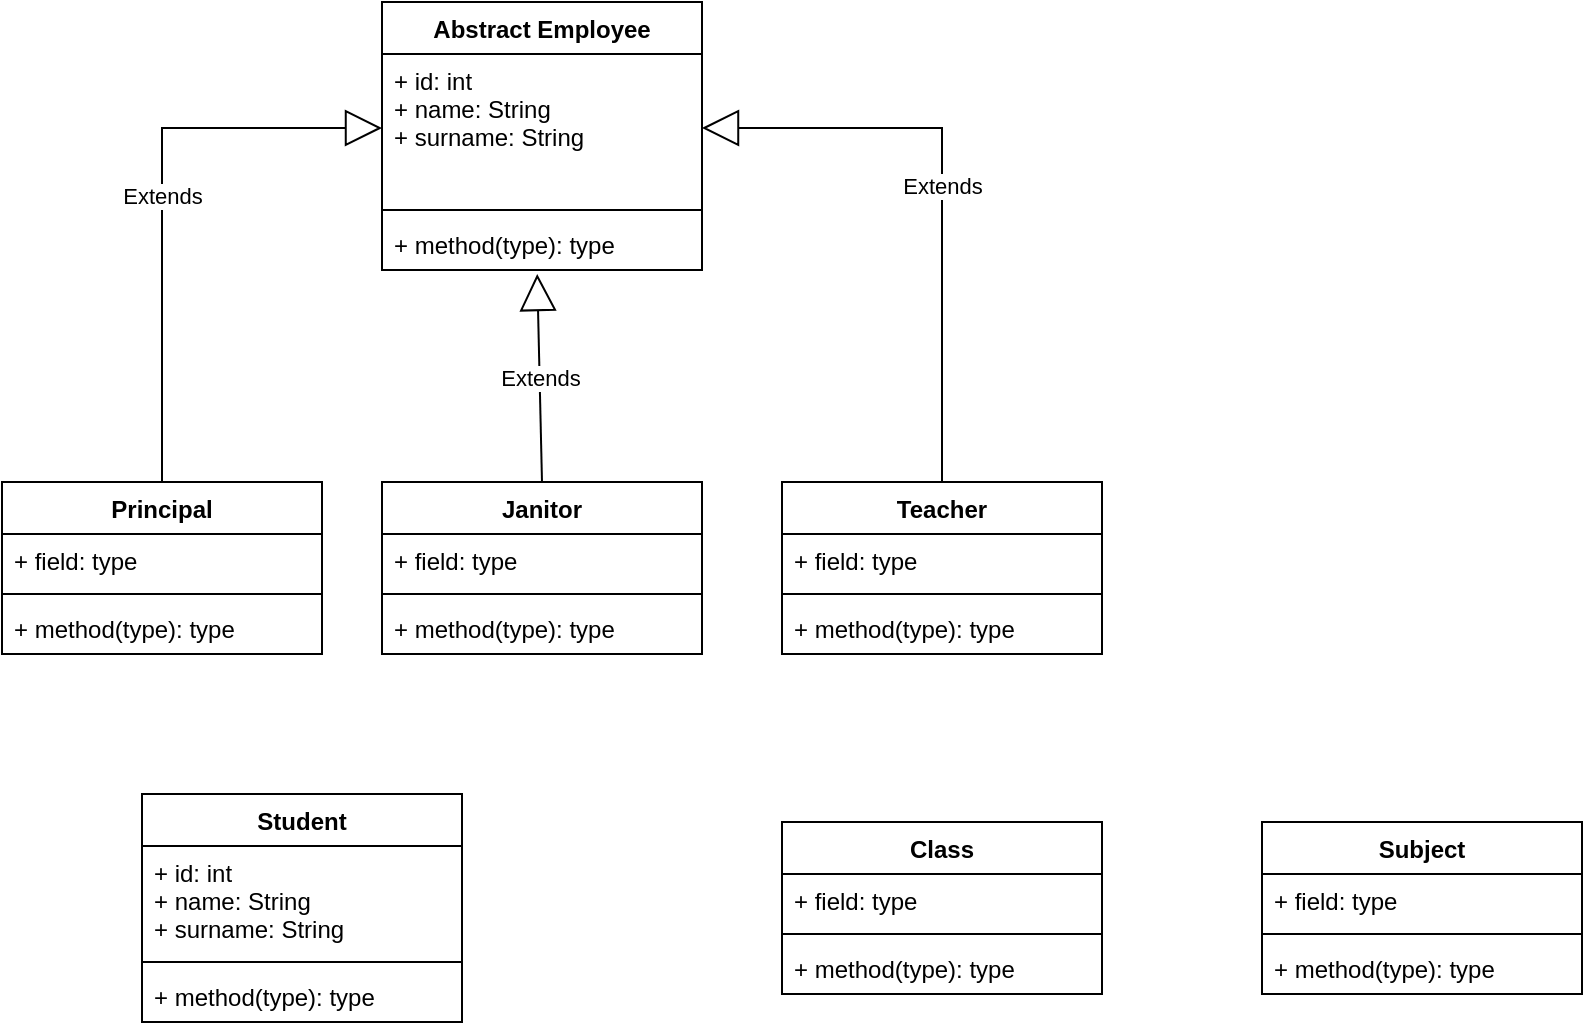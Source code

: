 <mxfile version="17.4.2" type="github">
  <diagram id="6AN_cO40GWESGTeyeJxN" name="Page-1">
    <mxGraphModel dx="920" dy="494" grid="1" gridSize="10" guides="1" tooltips="1" connect="1" arrows="1" fold="1" page="1" pageScale="1" pageWidth="827" pageHeight="1169" math="0" shadow="0">
      <root>
        <mxCell id="0" />
        <mxCell id="1" parent="0" />
        <mxCell id="7ud-lGu6QX58xXRVe8F9-2" value="Abstract Employee" style="swimlane;fontStyle=1;align=center;verticalAlign=top;childLayout=stackLayout;horizontal=1;startSize=26;horizontalStack=0;resizeParent=1;resizeParentMax=0;resizeLast=0;collapsible=1;marginBottom=0;" vertex="1" parent="1">
          <mxGeometry x="200" y="30" width="160" height="134" as="geometry" />
        </mxCell>
        <mxCell id="7ud-lGu6QX58xXRVe8F9-3" value="+ id: int&#xa;+ name: String&#xa;+ surname: String" style="text;strokeColor=none;fillColor=none;align=left;verticalAlign=top;spacingLeft=4;spacingRight=4;overflow=hidden;rotatable=0;points=[[0,0.5],[1,0.5]];portConstraint=eastwest;" vertex="1" parent="7ud-lGu6QX58xXRVe8F9-2">
          <mxGeometry y="26" width="160" height="74" as="geometry" />
        </mxCell>
        <mxCell id="7ud-lGu6QX58xXRVe8F9-4" value="" style="line;strokeWidth=1;fillColor=none;align=left;verticalAlign=middle;spacingTop=-1;spacingLeft=3;spacingRight=3;rotatable=0;labelPosition=right;points=[];portConstraint=eastwest;" vertex="1" parent="7ud-lGu6QX58xXRVe8F9-2">
          <mxGeometry y="100" width="160" height="8" as="geometry" />
        </mxCell>
        <mxCell id="7ud-lGu6QX58xXRVe8F9-5" value="+ method(type): type" style="text;strokeColor=none;fillColor=none;align=left;verticalAlign=top;spacingLeft=4;spacingRight=4;overflow=hidden;rotatable=0;points=[[0,0.5],[1,0.5]];portConstraint=eastwest;" vertex="1" parent="7ud-lGu6QX58xXRVe8F9-2">
          <mxGeometry y="108" width="160" height="26" as="geometry" />
        </mxCell>
        <mxCell id="7ud-lGu6QX58xXRVe8F9-6" value="Principal" style="swimlane;fontStyle=1;align=center;verticalAlign=top;childLayout=stackLayout;horizontal=1;startSize=26;horizontalStack=0;resizeParent=1;resizeParentMax=0;resizeLast=0;collapsible=1;marginBottom=0;" vertex="1" parent="1">
          <mxGeometry x="10" y="270" width="160" height="86" as="geometry" />
        </mxCell>
        <mxCell id="7ud-lGu6QX58xXRVe8F9-7" value="+ field: type" style="text;strokeColor=none;fillColor=none;align=left;verticalAlign=top;spacingLeft=4;spacingRight=4;overflow=hidden;rotatable=0;points=[[0,0.5],[1,0.5]];portConstraint=eastwest;" vertex="1" parent="7ud-lGu6QX58xXRVe8F9-6">
          <mxGeometry y="26" width="160" height="26" as="geometry" />
        </mxCell>
        <mxCell id="7ud-lGu6QX58xXRVe8F9-8" value="" style="line;strokeWidth=1;fillColor=none;align=left;verticalAlign=middle;spacingTop=-1;spacingLeft=3;spacingRight=3;rotatable=0;labelPosition=right;points=[];portConstraint=eastwest;" vertex="1" parent="7ud-lGu6QX58xXRVe8F9-6">
          <mxGeometry y="52" width="160" height="8" as="geometry" />
        </mxCell>
        <mxCell id="7ud-lGu6QX58xXRVe8F9-9" value="+ method(type): type" style="text;strokeColor=none;fillColor=none;align=left;verticalAlign=top;spacingLeft=4;spacingRight=4;overflow=hidden;rotatable=0;points=[[0,0.5],[1,0.5]];portConstraint=eastwest;" vertex="1" parent="7ud-lGu6QX58xXRVe8F9-6">
          <mxGeometry y="60" width="160" height="26" as="geometry" />
        </mxCell>
        <mxCell id="7ud-lGu6QX58xXRVe8F9-10" value="Janitor" style="swimlane;fontStyle=1;align=center;verticalAlign=top;childLayout=stackLayout;horizontal=1;startSize=26;horizontalStack=0;resizeParent=1;resizeParentMax=0;resizeLast=0;collapsible=1;marginBottom=0;" vertex="1" parent="1">
          <mxGeometry x="200" y="270" width="160" height="86" as="geometry" />
        </mxCell>
        <mxCell id="7ud-lGu6QX58xXRVe8F9-11" value="+ field: type" style="text;strokeColor=none;fillColor=none;align=left;verticalAlign=top;spacingLeft=4;spacingRight=4;overflow=hidden;rotatable=0;points=[[0,0.5],[1,0.5]];portConstraint=eastwest;" vertex="1" parent="7ud-lGu6QX58xXRVe8F9-10">
          <mxGeometry y="26" width="160" height="26" as="geometry" />
        </mxCell>
        <mxCell id="7ud-lGu6QX58xXRVe8F9-12" value="" style="line;strokeWidth=1;fillColor=none;align=left;verticalAlign=middle;spacingTop=-1;spacingLeft=3;spacingRight=3;rotatable=0;labelPosition=right;points=[];portConstraint=eastwest;" vertex="1" parent="7ud-lGu6QX58xXRVe8F9-10">
          <mxGeometry y="52" width="160" height="8" as="geometry" />
        </mxCell>
        <mxCell id="7ud-lGu6QX58xXRVe8F9-13" value="+ method(type): type" style="text;strokeColor=none;fillColor=none;align=left;verticalAlign=top;spacingLeft=4;spacingRight=4;overflow=hidden;rotatable=0;points=[[0,0.5],[1,0.5]];portConstraint=eastwest;" vertex="1" parent="7ud-lGu6QX58xXRVe8F9-10">
          <mxGeometry y="60" width="160" height="26" as="geometry" />
        </mxCell>
        <mxCell id="7ud-lGu6QX58xXRVe8F9-14" value="Teacher" style="swimlane;fontStyle=1;align=center;verticalAlign=top;childLayout=stackLayout;horizontal=1;startSize=26;horizontalStack=0;resizeParent=1;resizeParentMax=0;resizeLast=0;collapsible=1;marginBottom=0;" vertex="1" parent="1">
          <mxGeometry x="400" y="270" width="160" height="86" as="geometry" />
        </mxCell>
        <mxCell id="7ud-lGu6QX58xXRVe8F9-15" value="+ field: type" style="text;strokeColor=none;fillColor=none;align=left;verticalAlign=top;spacingLeft=4;spacingRight=4;overflow=hidden;rotatable=0;points=[[0,0.5],[1,0.5]];portConstraint=eastwest;" vertex="1" parent="7ud-lGu6QX58xXRVe8F9-14">
          <mxGeometry y="26" width="160" height="26" as="geometry" />
        </mxCell>
        <mxCell id="7ud-lGu6QX58xXRVe8F9-16" value="" style="line;strokeWidth=1;fillColor=none;align=left;verticalAlign=middle;spacingTop=-1;spacingLeft=3;spacingRight=3;rotatable=0;labelPosition=right;points=[];portConstraint=eastwest;" vertex="1" parent="7ud-lGu6QX58xXRVe8F9-14">
          <mxGeometry y="52" width="160" height="8" as="geometry" />
        </mxCell>
        <mxCell id="7ud-lGu6QX58xXRVe8F9-17" value="+ method(type): type" style="text;strokeColor=none;fillColor=none;align=left;verticalAlign=top;spacingLeft=4;spacingRight=4;overflow=hidden;rotatable=0;points=[[0,0.5],[1,0.5]];portConstraint=eastwest;" vertex="1" parent="7ud-lGu6QX58xXRVe8F9-14">
          <mxGeometry y="60" width="160" height="26" as="geometry" />
        </mxCell>
        <mxCell id="7ud-lGu6QX58xXRVe8F9-18" value="Student" style="swimlane;fontStyle=1;align=center;verticalAlign=top;childLayout=stackLayout;horizontal=1;startSize=26;horizontalStack=0;resizeParent=1;resizeParentMax=0;resizeLast=0;collapsible=1;marginBottom=0;" vertex="1" parent="1">
          <mxGeometry x="80" y="426" width="160" height="114" as="geometry" />
        </mxCell>
        <mxCell id="7ud-lGu6QX58xXRVe8F9-19" value="+ id: int&#xa;+ name: String&#xa;+ surname: String" style="text;strokeColor=none;fillColor=none;align=left;verticalAlign=top;spacingLeft=4;spacingRight=4;overflow=hidden;rotatable=0;points=[[0,0.5],[1,0.5]];portConstraint=eastwest;" vertex="1" parent="7ud-lGu6QX58xXRVe8F9-18">
          <mxGeometry y="26" width="160" height="54" as="geometry" />
        </mxCell>
        <mxCell id="7ud-lGu6QX58xXRVe8F9-20" value="" style="line;strokeWidth=1;fillColor=none;align=left;verticalAlign=middle;spacingTop=-1;spacingLeft=3;spacingRight=3;rotatable=0;labelPosition=right;points=[];portConstraint=eastwest;" vertex="1" parent="7ud-lGu6QX58xXRVe8F9-18">
          <mxGeometry y="80" width="160" height="8" as="geometry" />
        </mxCell>
        <mxCell id="7ud-lGu6QX58xXRVe8F9-21" value="+ method(type): type" style="text;strokeColor=none;fillColor=none;align=left;verticalAlign=top;spacingLeft=4;spacingRight=4;overflow=hidden;rotatable=0;points=[[0,0.5],[1,0.5]];portConstraint=eastwest;" vertex="1" parent="7ud-lGu6QX58xXRVe8F9-18">
          <mxGeometry y="88" width="160" height="26" as="geometry" />
        </mxCell>
        <mxCell id="7ud-lGu6QX58xXRVe8F9-22" value="Subject" style="swimlane;fontStyle=1;align=center;verticalAlign=top;childLayout=stackLayout;horizontal=1;startSize=26;horizontalStack=0;resizeParent=1;resizeParentMax=0;resizeLast=0;collapsible=1;marginBottom=0;" vertex="1" parent="1">
          <mxGeometry x="640" y="440" width="160" height="86" as="geometry" />
        </mxCell>
        <mxCell id="7ud-lGu6QX58xXRVe8F9-23" value="+ field: type" style="text;strokeColor=none;fillColor=none;align=left;verticalAlign=top;spacingLeft=4;spacingRight=4;overflow=hidden;rotatable=0;points=[[0,0.5],[1,0.5]];portConstraint=eastwest;" vertex="1" parent="7ud-lGu6QX58xXRVe8F9-22">
          <mxGeometry y="26" width="160" height="26" as="geometry" />
        </mxCell>
        <mxCell id="7ud-lGu6QX58xXRVe8F9-24" value="" style="line;strokeWidth=1;fillColor=none;align=left;verticalAlign=middle;spacingTop=-1;spacingLeft=3;spacingRight=3;rotatable=0;labelPosition=right;points=[];portConstraint=eastwest;" vertex="1" parent="7ud-lGu6QX58xXRVe8F9-22">
          <mxGeometry y="52" width="160" height="8" as="geometry" />
        </mxCell>
        <mxCell id="7ud-lGu6QX58xXRVe8F9-25" value="+ method(type): type" style="text;strokeColor=none;fillColor=none;align=left;verticalAlign=top;spacingLeft=4;spacingRight=4;overflow=hidden;rotatable=0;points=[[0,0.5],[1,0.5]];portConstraint=eastwest;" vertex="1" parent="7ud-lGu6QX58xXRVe8F9-22">
          <mxGeometry y="60" width="160" height="26" as="geometry" />
        </mxCell>
        <mxCell id="7ud-lGu6QX58xXRVe8F9-26" value="Class" style="swimlane;fontStyle=1;align=center;verticalAlign=top;childLayout=stackLayout;horizontal=1;startSize=26;horizontalStack=0;resizeParent=1;resizeParentMax=0;resizeLast=0;collapsible=1;marginBottom=0;" vertex="1" parent="1">
          <mxGeometry x="400" y="440" width="160" height="86" as="geometry" />
        </mxCell>
        <mxCell id="7ud-lGu6QX58xXRVe8F9-27" value="+ field: type" style="text;strokeColor=none;fillColor=none;align=left;verticalAlign=top;spacingLeft=4;spacingRight=4;overflow=hidden;rotatable=0;points=[[0,0.5],[1,0.5]];portConstraint=eastwest;" vertex="1" parent="7ud-lGu6QX58xXRVe8F9-26">
          <mxGeometry y="26" width="160" height="26" as="geometry" />
        </mxCell>
        <mxCell id="7ud-lGu6QX58xXRVe8F9-28" value="" style="line;strokeWidth=1;fillColor=none;align=left;verticalAlign=middle;spacingTop=-1;spacingLeft=3;spacingRight=3;rotatable=0;labelPosition=right;points=[];portConstraint=eastwest;" vertex="1" parent="7ud-lGu6QX58xXRVe8F9-26">
          <mxGeometry y="52" width="160" height="8" as="geometry" />
        </mxCell>
        <mxCell id="7ud-lGu6QX58xXRVe8F9-29" value="+ method(type): type" style="text;strokeColor=none;fillColor=none;align=left;verticalAlign=top;spacingLeft=4;spacingRight=4;overflow=hidden;rotatable=0;points=[[0,0.5],[1,0.5]];portConstraint=eastwest;" vertex="1" parent="7ud-lGu6QX58xXRVe8F9-26">
          <mxGeometry y="60" width="160" height="26" as="geometry" />
        </mxCell>
        <mxCell id="7ud-lGu6QX58xXRVe8F9-30" value="Extends" style="endArrow=block;endSize=16;endFill=0;html=1;rounded=0;entryX=0;entryY=0.5;entryDx=0;entryDy=0;exitX=0.5;exitY=0;exitDx=0;exitDy=0;" edge="1" parent="1" source="7ud-lGu6QX58xXRVe8F9-6" target="7ud-lGu6QX58xXRVe8F9-3">
          <mxGeometry width="160" relative="1" as="geometry">
            <mxPoint x="50" y="130" as="sourcePoint" />
            <mxPoint x="210" y="130" as="targetPoint" />
            <Array as="points">
              <mxPoint x="90" y="93" />
            </Array>
          </mxGeometry>
        </mxCell>
        <mxCell id="7ud-lGu6QX58xXRVe8F9-31" value="Extends" style="endArrow=block;endSize=16;endFill=0;html=1;rounded=0;entryX=1;entryY=0.5;entryDx=0;entryDy=0;exitX=0.5;exitY=0;exitDx=0;exitDy=0;" edge="1" parent="1" source="7ud-lGu6QX58xXRVe8F9-14" target="7ud-lGu6QX58xXRVe8F9-3">
          <mxGeometry width="160" relative="1" as="geometry">
            <mxPoint x="110" y="200" as="sourcePoint" />
            <mxPoint x="210" y="103" as="targetPoint" />
            <Array as="points">
              <mxPoint x="480" y="93" />
            </Array>
          </mxGeometry>
        </mxCell>
        <mxCell id="7ud-lGu6QX58xXRVe8F9-33" value="Extends" style="endArrow=block;endSize=16;endFill=0;html=1;rounded=0;entryX=0.485;entryY=1.077;entryDx=0;entryDy=0;exitX=0.5;exitY=0;exitDx=0;exitDy=0;entryPerimeter=0;" edge="1" parent="1" source="7ud-lGu6QX58xXRVe8F9-10" target="7ud-lGu6QX58xXRVe8F9-5">
          <mxGeometry width="160" relative="1" as="geometry">
            <mxPoint x="490" y="240" as="sourcePoint" />
            <mxPoint x="370" y="103" as="targetPoint" />
            <Array as="points" />
          </mxGeometry>
        </mxCell>
      </root>
    </mxGraphModel>
  </diagram>
</mxfile>
